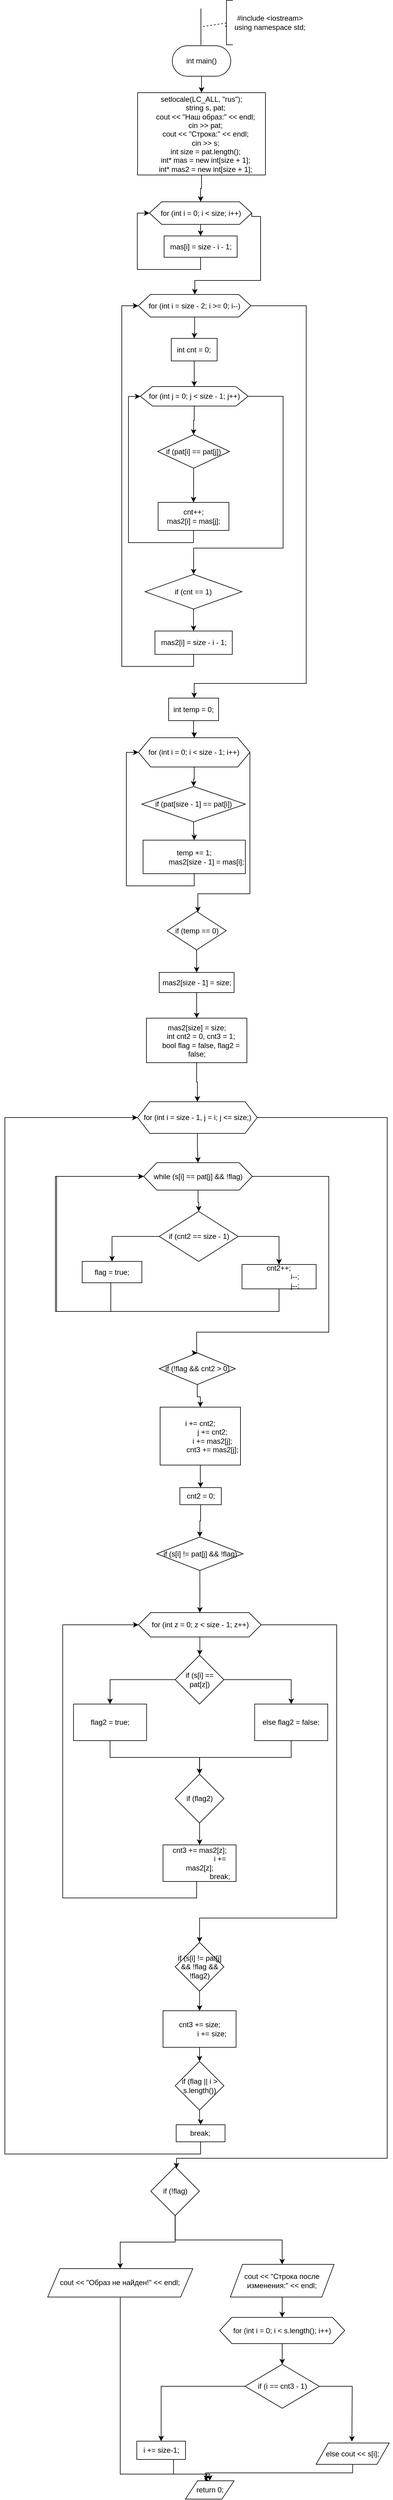 <mxfile version="17.5.0" type="device"><diagram id="gFrYTt7PwSTtcCjBM46l" name="Page-1"><mxGraphModel dx="2114" dy="2765" grid="0" gridSize="10" guides="1" tooltips="1" connect="1" arrows="1" fold="1" page="0" pageScale="1" pageWidth="827" pageHeight="1169" math="0" shadow="0"><root><mxCell id="0"/><mxCell id="1" parent="0"/><mxCell id="abS8wTG-2X0JZCJYj4Lv-2" value="" style="endArrow=none;html=1;rounded=0;entryX=0.5;entryY=0;entryDx=0;entryDy=0;" edge="1" parent="1"><mxGeometry width="50" height="50" relative="1" as="geometry"><mxPoint x="474" y="-1347" as="sourcePoint"/><mxPoint x="474" y="-1287" as="targetPoint"/></mxGeometry></mxCell><mxCell id="abS8wTG-2X0JZCJYj4Lv-3" value="" style="endArrow=none;dashed=1;html=1;rounded=0;startArrow=none;" edge="1" parent="1" source="abS8wTG-2X0JZCJYj4Lv-4"><mxGeometry width="50" height="50" relative="1" as="geometry"><mxPoint x="514" y="-1317" as="sourcePoint"/><mxPoint x="474" y="-1317" as="targetPoint"/></mxGeometry></mxCell><mxCell id="abS8wTG-2X0JZCJYj4Lv-5" value="&lt;div&gt;#include &amp;lt;iostream&amp;gt;&lt;/div&gt;&lt;div&gt;&lt;span&gt;using namespace std;&lt;/span&gt;&lt;br&gt;&lt;/div&gt;" style="text;html=1;align=center;verticalAlign=middle;resizable=0;points=[];autosize=1;strokeColor=none;fillColor=none;" vertex="1" parent="1"><mxGeometry x="523" y="-1340" width="127" height="32" as="geometry"/></mxCell><mxCell id="abS8wTG-2X0JZCJYj4Lv-6" style="edgeStyle=orthogonalEdgeStyle;rounded=0;orthogonalLoop=1;jettySize=auto;html=1;exitX=0.5;exitY=1;exitDx=0;exitDy=0;entryX=0.5;entryY=0;entryDx=0;entryDy=0;" edge="1" parent="1" source="abS8wTG-2X0JZCJYj4Lv-7" target="abS8wTG-2X0JZCJYj4Lv-128"><mxGeometry relative="1" as="geometry"><mxPoint x="475" y="-1206.5" as="targetPoint"/></mxGeometry></mxCell><mxCell id="abS8wTG-2X0JZCJYj4Lv-7" value="int main()" style="rounded=1;whiteSpace=wrap;html=1;arcSize=50;" vertex="1" parent="1"><mxGeometry x="427" y="-1286" width="96" height="50" as="geometry"/></mxCell><mxCell id="abS8wTG-2X0JZCJYj4Lv-4" value="" style="shape=partialRectangle;whiteSpace=wrap;html=1;bottom=1;right=1;left=1;top=0;fillColor=none;routingCenterX=-0.5;rotation=90;" vertex="1" parent="1"><mxGeometry x="484.5" y="-1329" width="73" height="10" as="geometry"/></mxCell><mxCell id="abS8wTG-2X0JZCJYj4Lv-58" value="" style="endArrow=none;dashed=1;html=1;rounded=0;" edge="1" parent="1" target="abS8wTG-2X0JZCJYj4Lv-4"><mxGeometry width="50" height="50" relative="1" as="geometry"><mxPoint x="514" y="-1317" as="sourcePoint"/><mxPoint x="474" y="-1317" as="targetPoint"/></mxGeometry></mxCell><mxCell id="abS8wTG-2X0JZCJYj4Lv-129" style="edgeStyle=orthogonalEdgeStyle;rounded=0;orthogonalLoop=1;jettySize=auto;html=1;exitX=0.5;exitY=1;exitDx=0;exitDy=0;" edge="1" parent="1" source="abS8wTG-2X0JZCJYj4Lv-128" target="abS8wTG-2X0JZCJYj4Lv-130"><mxGeometry relative="1" as="geometry"><mxPoint x="463.667" y="-1031.333" as="targetPoint"/></mxGeometry></mxCell><mxCell id="abS8wTG-2X0JZCJYj4Lv-128" value="&lt;div&gt;setlocale(LC_ALL, &quot;rus&quot;);&lt;/div&gt;&lt;div&gt;&amp;nbsp; &amp;nbsp; string s, pat;&lt;/div&gt;&lt;div&gt;&amp;nbsp; &amp;nbsp; cout &amp;lt;&amp;lt; &quot;Наш образ:&quot; &amp;lt;&amp;lt; endl;&lt;/div&gt;&lt;div&gt;&amp;nbsp; &amp;nbsp; cin &amp;gt;&amp;gt; pat;&lt;/div&gt;&lt;div&gt;&amp;nbsp; &amp;nbsp; cout &amp;lt;&amp;lt; &quot;Строка:&quot; &amp;lt;&amp;lt; endl;&lt;/div&gt;&lt;div&gt;&amp;nbsp; &amp;nbsp; cin &amp;gt;&amp;gt; s;&lt;/div&gt;&lt;div&gt;&amp;nbsp; &amp;nbsp; int size = pat.length();&lt;/div&gt;&lt;div&gt;&amp;nbsp; &amp;nbsp; int* mas = new int[size + 1];&lt;/div&gt;&lt;div&gt;&amp;nbsp; &amp;nbsp; int* mas2 = new int[size + 1];&lt;/div&gt;" style="rounded=0;whiteSpace=wrap;html=1;" vertex="1" parent="1"><mxGeometry x="370" y="-1209" width="210" height="135" as="geometry"/></mxCell><mxCell id="abS8wTG-2X0JZCJYj4Lv-131" style="edgeStyle=orthogonalEdgeStyle;rounded=0;orthogonalLoop=1;jettySize=auto;html=1;exitX=0.5;exitY=1;exitDx=0;exitDy=0;" edge="1" parent="1" source="abS8wTG-2X0JZCJYj4Lv-130" target="abS8wTG-2X0JZCJYj4Lv-132"><mxGeometry relative="1" as="geometry"><mxPoint x="458.667" y="-914.667" as="targetPoint"/></mxGeometry></mxCell><mxCell id="abS8wTG-2X0JZCJYj4Lv-134" style="edgeStyle=orthogonalEdgeStyle;rounded=0;orthogonalLoop=1;jettySize=auto;html=1;exitX=1;exitY=0.5;exitDx=0;exitDy=0;" edge="1" parent="1" source="abS8wTG-2X0JZCJYj4Lv-130" target="abS8wTG-2X0JZCJYj4Lv-135"><mxGeometry relative="1" as="geometry"><mxPoint x="463.667" y="-666.333" as="targetPoint"/><Array as="points"><mxPoint x="558" y="-1006"/><mxPoint x="572" y="-1006"/><mxPoint x="572" y="-901"/><mxPoint x="464" y="-901"/></Array></mxGeometry></mxCell><mxCell id="abS8wTG-2X0JZCJYj4Lv-130" value="for (int i = 0; i &amp;lt; size; i++)" style="shape=hexagon;perimeter=hexagonPerimeter2;whiteSpace=wrap;html=1;fixedSize=1;" vertex="1" parent="1"><mxGeometry x="389.5" y="-1030" width="168" height="37" as="geometry"/></mxCell><mxCell id="abS8wTG-2X0JZCJYj4Lv-133" style="edgeStyle=orthogonalEdgeStyle;rounded=0;orthogonalLoop=1;jettySize=auto;html=1;exitX=0.5;exitY=1;exitDx=0;exitDy=0;entryX=0;entryY=0.5;entryDx=0;entryDy=0;" edge="1" parent="1" source="abS8wTG-2X0JZCJYj4Lv-132" target="abS8wTG-2X0JZCJYj4Lv-130"><mxGeometry relative="1" as="geometry"/></mxCell><mxCell id="abS8wTG-2X0JZCJYj4Lv-132" value="mas[i] = size - i - 1;" style="rounded=0;whiteSpace=wrap;html=1;" vertex="1" parent="1"><mxGeometry x="413.5" y="-974" width="120" height="35" as="geometry"/></mxCell><mxCell id="abS8wTG-2X0JZCJYj4Lv-136" style="edgeStyle=orthogonalEdgeStyle;rounded=0;orthogonalLoop=1;jettySize=auto;html=1;exitX=0.5;exitY=1;exitDx=0;exitDy=0;" edge="1" parent="1" source="abS8wTG-2X0JZCJYj4Lv-135" target="abS8wTG-2X0JZCJYj4Lv-137"><mxGeometry relative="1" as="geometry"><mxPoint x="463.667" y="-571.333" as="targetPoint"/></mxGeometry></mxCell><mxCell id="abS8wTG-2X0JZCJYj4Lv-148" style="edgeStyle=orthogonalEdgeStyle;rounded=0;orthogonalLoop=1;jettySize=auto;html=1;exitX=1;exitY=0.5;exitDx=0;exitDy=0;" edge="1" parent="1" source="abS8wTG-2X0JZCJYj4Lv-135" target="abS8wTG-2X0JZCJYj4Lv-149"><mxGeometry relative="1" as="geometry"><mxPoint x="462" y="55.333" as="targetPoint"/><Array as="points"><mxPoint x="647" y="-859"/><mxPoint x="647" y="-240"/><mxPoint x="463" y="-240"/></Array></mxGeometry></mxCell><mxCell id="abS8wTG-2X0JZCJYj4Lv-135" value="for (int i = size - 2; i &gt;= 0; i--)" style="shape=hexagon;perimeter=hexagonPerimeter2;whiteSpace=wrap;html=1;fixedSize=1;" vertex="1" parent="1"><mxGeometry x="371.16" y="-878" width="185.01" height="37" as="geometry"/></mxCell><mxCell id="abS8wTG-2X0JZCJYj4Lv-138" style="edgeStyle=orthogonalEdgeStyle;rounded=0;orthogonalLoop=1;jettySize=auto;html=1;exitX=0.5;exitY=1;exitDx=0;exitDy=0;" edge="1" parent="1" source="abS8wTG-2X0JZCJYj4Lv-137" target="abS8wTG-2X0JZCJYj4Lv-139"><mxGeometry relative="1" as="geometry"><mxPoint x="463.667" y="-484.667" as="targetPoint"/></mxGeometry></mxCell><mxCell id="abS8wTG-2X0JZCJYj4Lv-137" value="int cnt = 0;" style="rounded=0;whiteSpace=wrap;html=1;" vertex="1" parent="1"><mxGeometry x="425.34" y="-806" width="75.33" height="37" as="geometry"/></mxCell><mxCell id="abS8wTG-2X0JZCJYj4Lv-140" style="edgeStyle=orthogonalEdgeStyle;rounded=0;orthogonalLoop=1;jettySize=auto;html=1;exitX=0.5;exitY=1;exitDx=0;exitDy=0;" edge="1" parent="1" source="abS8wTG-2X0JZCJYj4Lv-139" target="abS8wTG-2X0JZCJYj4Lv-141"><mxGeometry relative="1" as="geometry"><mxPoint x="463.667" y="-338" as="targetPoint"/></mxGeometry></mxCell><mxCell id="abS8wTG-2X0JZCJYj4Lv-145" style="edgeStyle=orthogonalEdgeStyle;rounded=0;orthogonalLoop=1;jettySize=auto;html=1;exitX=1;exitY=0.5;exitDx=0;exitDy=0;" edge="1" parent="1" source="abS8wTG-2X0JZCJYj4Lv-139" target="abS8wTG-2X0JZCJYj4Lv-146"><mxGeometry relative="1" as="geometry"><mxPoint x="462" y="-133" as="targetPoint"/><Array as="points"><mxPoint x="609" y="-711"/><mxPoint x="609" y="-462"/><mxPoint x="462" y="-462"/></Array></mxGeometry></mxCell><mxCell id="abS8wTG-2X0JZCJYj4Lv-139" value="for (int j = 0; j &lt; size - 1; j++)" style="shape=hexagon;perimeter=hexagonPerimeter2;whiteSpace=wrap;html=1;fixedSize=1;" vertex="1" parent="1"><mxGeometry x="374.5" y="-727" width="177.01" height="32" as="geometry"/></mxCell><mxCell id="abS8wTG-2X0JZCJYj4Lv-142" style="edgeStyle=orthogonalEdgeStyle;rounded=0;orthogonalLoop=1;jettySize=auto;html=1;exitX=0.5;exitY=1;exitDx=0;exitDy=0;" edge="1" parent="1" source="abS8wTG-2X0JZCJYj4Lv-141" target="abS8wTG-2X0JZCJYj4Lv-143"><mxGeometry relative="1" as="geometry"><mxPoint x="463.667" y="-236.333" as="targetPoint"/></mxGeometry></mxCell><mxCell id="abS8wTG-2X0JZCJYj4Lv-141" value="if (pat[i] == pat[j])" style="rhombus;whiteSpace=wrap;html=1;" vertex="1" parent="1"><mxGeometry x="402.99" y="-648" width="118.01" height="55" as="geometry"/></mxCell><mxCell id="abS8wTG-2X0JZCJYj4Lv-144" style="edgeStyle=orthogonalEdgeStyle;rounded=0;orthogonalLoop=1;jettySize=auto;html=1;exitX=0.5;exitY=1;exitDx=0;exitDy=0;entryX=0;entryY=0.508;entryDx=0;entryDy=0;entryPerimeter=0;" edge="1" parent="1" source="abS8wTG-2X0JZCJYj4Lv-143" target="abS8wTG-2X0JZCJYj4Lv-139"><mxGeometry relative="1" as="geometry"><Array as="points"><mxPoint x="462" y="-471"/><mxPoint x="355" y="-471"/><mxPoint x="355" y="-711"/></Array></mxGeometry></mxCell><mxCell id="abS8wTG-2X0JZCJYj4Lv-143" value="cnt++;&lt;br&gt;mas2[i] = mas[j];" style="rounded=0;whiteSpace=wrap;html=1;" vertex="1" parent="1"><mxGeometry x="403.67" y="-537" width="116.33" height="46" as="geometry"/></mxCell><mxCell id="abS8wTG-2X0JZCJYj4Lv-229" style="edgeStyle=orthogonalEdgeStyle;rounded=0;orthogonalLoop=1;jettySize=auto;html=1;exitX=0.5;exitY=1;exitDx=0;exitDy=0;" edge="1" parent="1" source="abS8wTG-2X0JZCJYj4Lv-146" target="abS8wTG-2X0JZCJYj4Lv-230"><mxGeometry relative="1" as="geometry"><mxPoint x="462" y="-324.667" as="targetPoint"/></mxGeometry></mxCell><mxCell id="abS8wTG-2X0JZCJYj4Lv-146" value="if (cnt == 1)" style="rhombus;whiteSpace=wrap;html=1;" vertex="1" parent="1"><mxGeometry x="382.21" y="-419" width="159.25" height="57" as="geometry"/></mxCell><mxCell id="abS8wTG-2X0JZCJYj4Lv-150" style="edgeStyle=orthogonalEdgeStyle;rounded=0;orthogonalLoop=1;jettySize=auto;html=1;exitX=0.5;exitY=1;exitDx=0;exitDy=0;" edge="1" parent="1" source="abS8wTG-2X0JZCJYj4Lv-149" target="abS8wTG-2X0JZCJYj4Lv-151"><mxGeometry relative="1" as="geometry"><mxPoint x="470.333" y="238.667" as="targetPoint"/></mxGeometry></mxCell><mxCell id="abS8wTG-2X0JZCJYj4Lv-149" value="int temp = 0;" style="rounded=0;whiteSpace=wrap;html=1;" vertex="1" parent="1"><mxGeometry x="421" y="-216" width="82" height="37" as="geometry"/></mxCell><mxCell id="abS8wTG-2X0JZCJYj4Lv-152" style="edgeStyle=orthogonalEdgeStyle;rounded=0;orthogonalLoop=1;jettySize=auto;html=1;exitX=0.5;exitY=1;exitDx=0;exitDy=0;" edge="1" parent="1" source="abS8wTG-2X0JZCJYj4Lv-151" target="abS8wTG-2X0JZCJYj4Lv-153"><mxGeometry relative="1" as="geometry"><mxPoint x="453.667" y="342" as="targetPoint"/></mxGeometry></mxCell><mxCell id="abS8wTG-2X0JZCJYj4Lv-157" style="edgeStyle=orthogonalEdgeStyle;rounded=0;orthogonalLoop=1;jettySize=auto;html=1;exitX=1;exitY=0.5;exitDx=0;exitDy=0;" edge="1" parent="1" source="abS8wTG-2X0JZCJYj4Lv-151" target="abS8wTG-2X0JZCJYj4Lv-158"><mxGeometry relative="1" as="geometry"><mxPoint x="468.667" y="582" as="targetPoint"/><Array as="points"><mxPoint x="555" y="105"/><mxPoint x="469" y="105"/></Array></mxGeometry></mxCell><mxCell id="abS8wTG-2X0JZCJYj4Lv-151" value="for (int i = 0; i &lt; size - 1; i++)" style="shape=hexagon;perimeter=hexagonPerimeter2;whiteSpace=wrap;html=1;fixedSize=1;" vertex="1" parent="1"><mxGeometry x="371.48" y="-151" width="183.01" height="48" as="geometry"/></mxCell><mxCell id="abS8wTG-2X0JZCJYj4Lv-154" style="edgeStyle=orthogonalEdgeStyle;rounded=0;orthogonalLoop=1;jettySize=auto;html=1;exitX=0.5;exitY=1;exitDx=0;exitDy=0;" edge="1" parent="1" source="abS8wTG-2X0JZCJYj4Lv-153" target="abS8wTG-2X0JZCJYj4Lv-155"><mxGeometry relative="1" as="geometry"><mxPoint x="463.667" y="450.333" as="targetPoint"/></mxGeometry></mxCell><mxCell id="abS8wTG-2X0JZCJYj4Lv-153" value="if (pat[size - 1] == pat[i])" style="rhombus;whiteSpace=wrap;html=1;" vertex="1" parent="1"><mxGeometry x="377" y="-71" width="170" height="58" as="geometry"/></mxCell><mxCell id="abS8wTG-2X0JZCJYj4Lv-156" style="edgeStyle=orthogonalEdgeStyle;rounded=0;orthogonalLoop=1;jettySize=auto;html=1;exitX=0.5;exitY=1;exitDx=0;exitDy=0;entryX=0;entryY=0.5;entryDx=0;entryDy=0;" edge="1" parent="1" source="abS8wTG-2X0JZCJYj4Lv-155" target="abS8wTG-2X0JZCJYj4Lv-151"><mxGeometry relative="1" as="geometry"/></mxCell><mxCell id="abS8wTG-2X0JZCJYj4Lv-155" value="temp += 1;&#10;            mas2[size - 1] = mas[i];" style="rounded=0;whiteSpace=wrap;html=1;" vertex="1" parent="1"><mxGeometry x="378.98" y="17" width="168" height="55" as="geometry"/></mxCell><mxCell id="abS8wTG-2X0JZCJYj4Lv-159" style="edgeStyle=orthogonalEdgeStyle;rounded=0;orthogonalLoop=1;jettySize=auto;html=1;exitX=0.5;exitY=1;exitDx=0;exitDy=0;" edge="1" parent="1" source="abS8wTG-2X0JZCJYj4Lv-158" target="abS8wTG-2X0JZCJYj4Lv-160"><mxGeometry relative="1" as="geometry"><mxPoint x="467" y="708.667" as="targetPoint"/></mxGeometry></mxCell><mxCell id="abS8wTG-2X0JZCJYj4Lv-158" value="if (temp == 0)" style="rhombus;whiteSpace=wrap;html=1;" vertex="1" parent="1"><mxGeometry x="418.5" y="134" width="97" height="63" as="geometry"/></mxCell><mxCell id="abS8wTG-2X0JZCJYj4Lv-161" style="edgeStyle=orthogonalEdgeStyle;rounded=0;orthogonalLoop=1;jettySize=auto;html=1;exitX=0.5;exitY=1;exitDx=0;exitDy=0;" edge="1" parent="1" source="abS8wTG-2X0JZCJYj4Lv-160" target="abS8wTG-2X0JZCJYj4Lv-162"><mxGeometry relative="1" as="geometry"><mxPoint x="467" y="822" as="targetPoint"/></mxGeometry></mxCell><mxCell id="abS8wTG-2X0JZCJYj4Lv-160" value="mas2[size - 1] = size;" style="rounded=0;whiteSpace=wrap;html=1;" vertex="1" parent="1"><mxGeometry x="405.5" y="234" width="123" height="33" as="geometry"/></mxCell><mxCell id="abS8wTG-2X0JZCJYj4Lv-163" style="edgeStyle=orthogonalEdgeStyle;rounded=0;orthogonalLoop=1;jettySize=auto;html=1;exitX=0.5;exitY=1;exitDx=0;exitDy=0;" edge="1" parent="1" source="abS8wTG-2X0JZCJYj4Lv-162" target="abS8wTG-2X0JZCJYj4Lv-164"><mxGeometry relative="1" as="geometry"><mxPoint x="467" y="917" as="targetPoint"/></mxGeometry></mxCell><mxCell id="abS8wTG-2X0JZCJYj4Lv-162" value="mas2[size] = size;&#10;    int cnt2 = 0, cnt3 = 1;&#10;    bool flag = false, flag2 = false;" style="rounded=0;whiteSpace=wrap;html=1;" vertex="1" parent="1"><mxGeometry x="384.5" y="309" width="165" height="73" as="geometry"/></mxCell><mxCell id="abS8wTG-2X0JZCJYj4Lv-165" style="edgeStyle=orthogonalEdgeStyle;rounded=0;orthogonalLoop=1;jettySize=auto;html=1;exitX=0.5;exitY=1;exitDx=0;exitDy=0;" edge="1" parent="1" source="abS8wTG-2X0JZCJYj4Lv-164" target="abS8wTG-2X0JZCJYj4Lv-166"><mxGeometry relative="1" as="geometry"><mxPoint x="467" y="1087" as="targetPoint"/></mxGeometry></mxCell><mxCell id="abS8wTG-2X0JZCJYj4Lv-209" style="edgeStyle=orthogonalEdgeStyle;rounded=0;orthogonalLoop=1;jettySize=auto;html=1;exitX=1;exitY=0.5;exitDx=0;exitDy=0;" edge="1" parent="1" source="abS8wTG-2X0JZCJYj4Lv-164" target="abS8wTG-2X0JZCJYj4Lv-210"><mxGeometry relative="1" as="geometry"><mxPoint x="433.667" y="3240.333" as="targetPoint"/><Array as="points"><mxPoint x="780" y="472"/><mxPoint x="780" y="2179"/><mxPoint x="434" y="2179"/></Array></mxGeometry></mxCell><mxCell id="abS8wTG-2X0JZCJYj4Lv-164" value="for (int i = size - 1, j = i; j &lt;= size;)" style="shape=hexagon;perimeter=hexagonPerimeter2;whiteSpace=wrap;html=1;fixedSize=1;" vertex="1" parent="1"><mxGeometry x="370" y="446" width="196.5" height="52" as="geometry"/></mxCell><mxCell id="abS8wTG-2X0JZCJYj4Lv-167" style="edgeStyle=orthogonalEdgeStyle;rounded=0;orthogonalLoop=1;jettySize=auto;html=1;exitX=0.5;exitY=1;exitDx=0;exitDy=0;" edge="1" parent="1" source="abS8wTG-2X0JZCJYj4Lv-166" target="abS8wTG-2X0JZCJYj4Lv-168"><mxGeometry relative="1" as="geometry"><mxPoint x="467" y="1263.667" as="targetPoint"/></mxGeometry></mxCell><mxCell id="abS8wTG-2X0JZCJYj4Lv-187" style="edgeStyle=orthogonalEdgeStyle;rounded=0;orthogonalLoop=1;jettySize=auto;html=1;exitX=1;exitY=0.5;exitDx=0;exitDy=0;entryX=0.5;entryY=0;entryDx=0;entryDy=0;" edge="1" parent="1" source="abS8wTG-2X0JZCJYj4Lv-166" target="abS8wTG-2X0JZCJYj4Lv-173"><mxGeometry relative="1" as="geometry"><Array as="points"><mxPoint x="684" y="569"/><mxPoint x="684" y="824"/><mxPoint x="467" y="824"/></Array></mxGeometry></mxCell><mxCell id="abS8wTG-2X0JZCJYj4Lv-166" value="while (s[i] == pat[j] &amp;&amp; !flag)" style="shape=hexagon;perimeter=hexagonPerimeter2;whiteSpace=wrap;html=1;fixedSize=1;size=21.667;" vertex="1" parent="1"><mxGeometry x="380" y="546" width="178.5" height="45" as="geometry"/></mxCell><mxCell id="abS8wTG-2X0JZCJYj4Lv-171" style="edgeStyle=orthogonalEdgeStyle;rounded=0;orthogonalLoop=1;jettySize=auto;html=1;exitX=1;exitY=0.5;exitDx=0;exitDy=0;entryX=0.5;entryY=0;entryDx=0;entryDy=0;" edge="1" parent="1" source="abS8wTG-2X0JZCJYj4Lv-168" target="abS8wTG-2X0JZCJYj4Lv-169"><mxGeometry relative="1" as="geometry"/></mxCell><mxCell id="abS8wTG-2X0JZCJYj4Lv-172" style="edgeStyle=orthogonalEdgeStyle;rounded=0;orthogonalLoop=1;jettySize=auto;html=1;exitX=0;exitY=0.5;exitDx=0;exitDy=0;entryX=0.5;entryY=0;entryDx=0;entryDy=0;" edge="1" parent="1" source="abS8wTG-2X0JZCJYj4Lv-168" target="abS8wTG-2X0JZCJYj4Lv-170"><mxGeometry relative="1" as="geometry"/></mxCell><mxCell id="abS8wTG-2X0JZCJYj4Lv-168" value="if (cnt2 == size - 1)" style="rhombus;whiteSpace=wrap;html=1;" vertex="1" parent="1"><mxGeometry x="405.5" y="626" width="129.75" height="82" as="geometry"/></mxCell><mxCell id="abS8wTG-2X0JZCJYj4Lv-185" style="edgeStyle=orthogonalEdgeStyle;rounded=0;orthogonalLoop=1;jettySize=auto;html=1;exitX=0.5;exitY=1;exitDx=0;exitDy=0;entryX=0;entryY=0.5;entryDx=0;entryDy=0;" edge="1" parent="1" source="abS8wTG-2X0JZCJYj4Lv-169" target="abS8wTG-2X0JZCJYj4Lv-166"><mxGeometry relative="1" as="geometry"><Array as="points"><mxPoint x="602" y="790"/><mxPoint x="235" y="790"/><mxPoint x="235" y="569"/></Array></mxGeometry></mxCell><mxCell id="abS8wTG-2X0JZCJYj4Lv-169" value="cnt2++;&#10;                i--;&#10;                j--;" style="rounded=0;whiteSpace=wrap;html=1;" vertex="1" parent="1"><mxGeometry x="541.46" y="713" width="121.75" height="40" as="geometry"/></mxCell><mxCell id="abS8wTG-2X0JZCJYj4Lv-186" style="edgeStyle=orthogonalEdgeStyle;rounded=0;orthogonalLoop=1;jettySize=auto;html=1;exitX=0.5;exitY=1;exitDx=0;exitDy=0;entryX=0;entryY=0.5;entryDx=0;entryDy=0;" edge="1" parent="1" source="abS8wTG-2X0JZCJYj4Lv-170" target="abS8wTG-2X0JZCJYj4Lv-166"><mxGeometry relative="1" as="geometry"><Array as="points"><mxPoint x="326" y="743"/><mxPoint x="326" y="790"/><mxPoint x="237" y="790"/><mxPoint x="237" y="569"/></Array></mxGeometry></mxCell><mxCell id="abS8wTG-2X0JZCJYj4Lv-170" value="flag = true;" style="rounded=0;whiteSpace=wrap;html=1;" vertex="1" parent="1"><mxGeometry x="279" y="708" width="98" height="35" as="geometry"/></mxCell><mxCell id="abS8wTG-2X0JZCJYj4Lv-176" style="edgeStyle=orthogonalEdgeStyle;rounded=0;orthogonalLoop=1;jettySize=auto;html=1;exitX=0.5;exitY=1;exitDx=0;exitDy=0;" edge="1" parent="1" source="abS8wTG-2X0JZCJYj4Lv-173" target="abS8wTG-2X0JZCJYj4Lv-177"><mxGeometry relative="1" as="geometry"><mxPoint x="467" y="1555.333" as="targetPoint"/></mxGeometry></mxCell><mxCell id="abS8wTG-2X0JZCJYj4Lv-173" value="if (!flag &amp;&amp; cnt2 &gt; 0)" style="rhombus;whiteSpace=wrap;html=1;" vertex="1" parent="1"><mxGeometry x="405.5" y="858" width="125" height="52" as="geometry"/></mxCell><mxCell id="abS8wTG-2X0JZCJYj4Lv-178" style="edgeStyle=orthogonalEdgeStyle;rounded=0;orthogonalLoop=1;jettySize=auto;html=1;exitX=0.5;exitY=1;exitDx=0;exitDy=0;" edge="1" parent="1" source="abS8wTG-2X0JZCJYj4Lv-177" target="abS8wTG-2X0JZCJYj4Lv-179"><mxGeometry relative="1" as="geometry"><mxPoint x="467" y="1640.333" as="targetPoint"/></mxGeometry></mxCell><mxCell id="abS8wTG-2X0JZCJYj4Lv-177" value="i += cnt2;&#10;            j += cnt2;&#10;            i += mas2[j];&#10;            cnt3 += mas2[j];" style="rounded=0;whiteSpace=wrap;html=1;" vertex="1" parent="1"><mxGeometry x="407" y="947" width="132" height="95" as="geometry"/></mxCell><mxCell id="abS8wTG-2X0JZCJYj4Lv-232" style="edgeStyle=orthogonalEdgeStyle;rounded=0;orthogonalLoop=1;jettySize=auto;html=1;exitX=0.5;exitY=1;exitDx=0;exitDy=0;entryX=0.5;entryY=0;entryDx=0;entryDy=0;" edge="1" parent="1" source="abS8wTG-2X0JZCJYj4Lv-179" target="abS8wTG-2X0JZCJYj4Lv-181"><mxGeometry relative="1" as="geometry"/></mxCell><mxCell id="abS8wTG-2X0JZCJYj4Lv-179" value="cnt2 = 0;" style="rounded=0;whiteSpace=wrap;html=1;" vertex="1" parent="1"><mxGeometry x="439.5" y="1079" width="68" height="28" as="geometry"/></mxCell><mxCell id="abS8wTG-2X0JZCJYj4Lv-182" style="edgeStyle=orthogonalEdgeStyle;rounded=0;orthogonalLoop=1;jettySize=auto;html=1;exitX=0.5;exitY=1;exitDx=0;exitDy=0;" edge="1" parent="1" source="abS8wTG-2X0JZCJYj4Lv-181" target="abS8wTG-2X0JZCJYj4Lv-183"><mxGeometry relative="1" as="geometry"><mxPoint x="467" y="1867" as="targetPoint"/></mxGeometry></mxCell><mxCell id="abS8wTG-2X0JZCJYj4Lv-181" value="if (s[i] != pat[j] &amp;&amp; !flag)" style="rhombus;whiteSpace=wrap;html=1;" vertex="1" parent="1"><mxGeometry x="401.5" y="1160" width="141.5" height="55" as="geometry"/></mxCell><mxCell id="abS8wTG-2X0JZCJYj4Lv-184" style="edgeStyle=orthogonalEdgeStyle;rounded=0;orthogonalLoop=1;jettySize=auto;html=1;exitX=0.5;exitY=1;exitDx=0;exitDy=0;" edge="1" parent="1" source="abS8wTG-2X0JZCJYj4Lv-183" target="abS8wTG-2X0JZCJYj4Lv-188"><mxGeometry relative="1" as="geometry"><mxPoint x="472" y="2022" as="targetPoint"/></mxGeometry></mxCell><mxCell id="abS8wTG-2X0JZCJYj4Lv-202" style="edgeStyle=orthogonalEdgeStyle;rounded=0;orthogonalLoop=1;jettySize=auto;html=1;exitX=1;exitY=0.5;exitDx=0;exitDy=0;entryX=0.5;entryY=0;entryDx=0;entryDy=0;" edge="1" parent="1" source="abS8wTG-2X0JZCJYj4Lv-183" target="abS8wTG-2X0JZCJYj4Lv-199"><mxGeometry relative="1" as="geometry"><Array as="points"><mxPoint x="697" y="1304"/><mxPoint x="697" y="1785"/><mxPoint x="472" y="1785"/></Array></mxGeometry></mxCell><mxCell id="abS8wTG-2X0JZCJYj4Lv-183" value="for (int z = 0; z &lt; size - 1; z++)" style="shape=hexagon;perimeter=hexagonPerimeter2;whiteSpace=wrap;html=1;fixedSize=1;" vertex="1" parent="1"><mxGeometry x="371.5" y="1284" width="201.5" height="40" as="geometry"/></mxCell><mxCell id="abS8wTG-2X0JZCJYj4Lv-191" style="edgeStyle=orthogonalEdgeStyle;rounded=0;orthogonalLoop=1;jettySize=auto;html=1;exitX=0;exitY=0.5;exitDx=0;exitDy=0;entryX=0.5;entryY=0;entryDx=0;entryDy=0;" edge="1" parent="1" source="abS8wTG-2X0JZCJYj4Lv-188" target="abS8wTG-2X0JZCJYj4Lv-190"><mxGeometry relative="1" as="geometry"/></mxCell><mxCell id="abS8wTG-2X0JZCJYj4Lv-192" style="edgeStyle=orthogonalEdgeStyle;rounded=0;orthogonalLoop=1;jettySize=auto;html=1;exitX=1;exitY=0.5;exitDx=0;exitDy=0;entryX=0.5;entryY=0;entryDx=0;entryDy=0;" edge="1" parent="1" source="abS8wTG-2X0JZCJYj4Lv-188" target="abS8wTG-2X0JZCJYj4Lv-189"><mxGeometry relative="1" as="geometry"/></mxCell><mxCell id="abS8wTG-2X0JZCJYj4Lv-188" value="if (s[i] == pat[z])" style="rhombus;whiteSpace=wrap;html=1;" vertex="1" parent="1"><mxGeometry x="431.75" y="1354" width="80" height="80" as="geometry"/></mxCell><mxCell id="abS8wTG-2X0JZCJYj4Lv-195" style="edgeStyle=orthogonalEdgeStyle;rounded=0;orthogonalLoop=1;jettySize=auto;html=1;exitX=0.5;exitY=1;exitDx=0;exitDy=0;entryX=0.5;entryY=0;entryDx=0;entryDy=0;" edge="1" parent="1" source="abS8wTG-2X0JZCJYj4Lv-189" target="abS8wTG-2X0JZCJYj4Lv-193"><mxGeometry relative="1" as="geometry"/></mxCell><mxCell id="abS8wTG-2X0JZCJYj4Lv-189" value="else flag2 = false;" style="rounded=0;whiteSpace=wrap;html=1;" vertex="1" parent="1"><mxGeometry x="562.25" y="1434" width="120" height="60" as="geometry"/></mxCell><mxCell id="abS8wTG-2X0JZCJYj4Lv-194" style="edgeStyle=orthogonalEdgeStyle;rounded=0;orthogonalLoop=1;jettySize=auto;html=1;exitX=0.5;exitY=1;exitDx=0;exitDy=0;entryX=0.5;entryY=0;entryDx=0;entryDy=0;" edge="1" parent="1" source="abS8wTG-2X0JZCJYj4Lv-190" target="abS8wTG-2X0JZCJYj4Lv-193"><mxGeometry relative="1" as="geometry"/></mxCell><mxCell id="abS8wTG-2X0JZCJYj4Lv-190" value="flag2 = true;" style="rounded=0;whiteSpace=wrap;html=1;" vertex="1" parent="1"><mxGeometry x="264.75" y="1434" width="120" height="60" as="geometry"/></mxCell><mxCell id="abS8wTG-2X0JZCJYj4Lv-197" style="edgeStyle=orthogonalEdgeStyle;rounded=0;orthogonalLoop=1;jettySize=auto;html=1;exitX=0.5;exitY=1;exitDx=0;exitDy=0;" edge="1" parent="1" source="abS8wTG-2X0JZCJYj4Lv-193" target="abS8wTG-2X0JZCJYj4Lv-196"><mxGeometry relative="1" as="geometry"/></mxCell><mxCell id="abS8wTG-2X0JZCJYj4Lv-193" value="if (flag2)" style="rhombus;whiteSpace=wrap;html=1;" vertex="1" parent="1"><mxGeometry x="431.75" y="1549" width="80" height="80" as="geometry"/></mxCell><mxCell id="abS8wTG-2X0JZCJYj4Lv-198" style="edgeStyle=orthogonalEdgeStyle;rounded=0;orthogonalLoop=1;jettySize=auto;html=1;exitX=0.5;exitY=1;exitDx=0;exitDy=0;entryX=0;entryY=0.5;entryDx=0;entryDy=0;" edge="1" parent="1" source="abS8wTG-2X0JZCJYj4Lv-196" target="abS8wTG-2X0JZCJYj4Lv-183"><mxGeometry relative="1" as="geometry"><Array as="points"><mxPoint x="467" y="1725"/><mxPoint x="467" y="1752"/><mxPoint x="247" y="1752"/><mxPoint x="247" y="1304"/></Array></mxGeometry></mxCell><mxCell id="abS8wTG-2X0JZCJYj4Lv-196" value="cnt3 += mas2[z];&#10;                    i += mas2[z];&#10;                    break;" style="rounded=0;whiteSpace=wrap;html=1;" vertex="1" parent="1"><mxGeometry x="411.75" y="1665" width="120" height="60" as="geometry"/></mxCell><mxCell id="abS8wTG-2X0JZCJYj4Lv-204" style="edgeStyle=orthogonalEdgeStyle;rounded=0;orthogonalLoop=1;jettySize=auto;html=1;exitX=0.5;exitY=1;exitDx=0;exitDy=0;" edge="1" parent="1" source="abS8wTG-2X0JZCJYj4Lv-199" target="abS8wTG-2X0JZCJYj4Lv-203"><mxGeometry relative="1" as="geometry"/></mxCell><mxCell id="abS8wTG-2X0JZCJYj4Lv-199" value="if (s[i] != pat[j] &amp;&amp; !flag &amp;&amp; !flag2)" style="rhombus;whiteSpace=wrap;html=1;" vertex="1" parent="1"><mxGeometry x="431.75" y="1825" width="80" height="80" as="geometry"/></mxCell><mxCell id="abS8wTG-2X0JZCJYj4Lv-206" style="edgeStyle=orthogonalEdgeStyle;rounded=0;orthogonalLoop=1;jettySize=auto;html=1;exitX=0.5;exitY=1;exitDx=0;exitDy=0;" edge="1" parent="1" source="abS8wTG-2X0JZCJYj4Lv-200" target="abS8wTG-2X0JZCJYj4Lv-207"><mxGeometry relative="1" as="geometry"><mxPoint x="437.427" y="2252" as="targetPoint"/></mxGeometry></mxCell><mxCell id="abS8wTG-2X0JZCJYj4Lv-200" value="if (flag || i &gt; s.length())" style="rhombus;whiteSpace=wrap;html=1;" vertex="1" parent="1"><mxGeometry x="431.75" y="2020" width="80" height="80" as="geometry"/></mxCell><mxCell id="abS8wTG-2X0JZCJYj4Lv-205" style="edgeStyle=orthogonalEdgeStyle;rounded=0;orthogonalLoop=1;jettySize=auto;html=1;exitX=0.5;exitY=1;exitDx=0;exitDy=0;entryX=0.5;entryY=0;entryDx=0;entryDy=0;" edge="1" parent="1" source="abS8wTG-2X0JZCJYj4Lv-203" target="abS8wTG-2X0JZCJYj4Lv-200"><mxGeometry relative="1" as="geometry"/></mxCell><mxCell id="abS8wTG-2X0JZCJYj4Lv-203" value="cnt3 += size;&#10;            i += size;" style="rounded=0;whiteSpace=wrap;html=1;" vertex="1" parent="1"><mxGeometry x="411.75" y="1937" width="120" height="60" as="geometry"/></mxCell><mxCell id="abS8wTG-2X0JZCJYj4Lv-208" style="edgeStyle=orthogonalEdgeStyle;rounded=0;orthogonalLoop=1;jettySize=auto;html=1;exitX=0.5;exitY=1;exitDx=0;exitDy=0;entryX=0;entryY=0.5;entryDx=0;entryDy=0;" edge="1" parent="1" source="abS8wTG-2X0JZCJYj4Lv-207" target="abS8wTG-2X0JZCJYj4Lv-164"><mxGeometry relative="1" as="geometry"><Array as="points"><mxPoint x="474" y="2172"/><mxPoint x="152" y="2172"/><mxPoint x="152" y="472"/></Array></mxGeometry></mxCell><mxCell id="abS8wTG-2X0JZCJYj4Lv-207" value="break;" style="rounded=0;whiteSpace=wrap;html=1;" vertex="1" parent="1"><mxGeometry x="433.38" y="2124" width="80.24" height="28" as="geometry"/></mxCell><mxCell id="abS8wTG-2X0JZCJYj4Lv-211" style="edgeStyle=orthogonalEdgeStyle;rounded=0;orthogonalLoop=1;jettySize=auto;html=1;exitX=0.5;exitY=1;exitDx=0;exitDy=0;" edge="1" parent="1" source="abS8wTG-2X0JZCJYj4Lv-210" target="abS8wTG-2X0JZCJYj4Lv-212"><mxGeometry relative="1" as="geometry"><mxPoint x="282.337" y="2376.667" as="targetPoint"/></mxGeometry></mxCell><mxCell id="abS8wTG-2X0JZCJYj4Lv-213" style="edgeStyle=orthogonalEdgeStyle;rounded=0;orthogonalLoop=1;jettySize=auto;html=1;exitX=0.5;exitY=1;exitDx=0;exitDy=0;" edge="1" parent="1" source="abS8wTG-2X0JZCJYj4Lv-210" target="abS8wTG-2X0JZCJYj4Lv-214"><mxGeometry relative="1" as="geometry"><mxPoint x="525.67" y="2346.667" as="targetPoint"/></mxGeometry></mxCell><mxCell id="abS8wTG-2X0JZCJYj4Lv-210" value="if (!flag)" style="rhombus;whiteSpace=wrap;html=1;" vertex="1" parent="1"><mxGeometry x="391.667" y="2193.003" width="80" height="80" as="geometry"/></mxCell><mxCell id="abS8wTG-2X0JZCJYj4Lv-228" style="edgeStyle=orthogonalEdgeStyle;rounded=0;orthogonalLoop=1;jettySize=auto;html=1;exitX=0.5;exitY=1;exitDx=0;exitDy=0;entryX=0.5;entryY=0;entryDx=0;entryDy=0;" edge="1" parent="1" source="abS8wTG-2X0JZCJYj4Lv-212" target="abS8wTG-2X0JZCJYj4Lv-225"><mxGeometry relative="1" as="geometry"><Array as="points"><mxPoint x="342" y="2697"/><mxPoint x="489" y="2697"/></Array></mxGeometry></mxCell><mxCell id="abS8wTG-2X0JZCJYj4Lv-212" value="cout &amp;lt;&amp;lt; &quot;Образ не найден!&quot; &amp;lt;&amp;lt; endl;" style="shape=parallelogram;perimeter=parallelogramPerimeter;whiteSpace=wrap;html=1;fixedSize=1;" vertex="1" parent="1"><mxGeometry x="222.34" y="2360" width="238.33" height="46.67" as="geometry"/></mxCell><mxCell id="abS8wTG-2X0JZCJYj4Lv-215" style="edgeStyle=orthogonalEdgeStyle;rounded=0;orthogonalLoop=1;jettySize=auto;html=1;exitX=0.5;exitY=1;exitDx=0;exitDy=0;" edge="1" parent="1" source="abS8wTG-2X0JZCJYj4Lv-214" target="abS8wTG-2X0JZCJYj4Lv-216"><mxGeometry relative="1" as="geometry"><mxPoint x="594.003" y="2465" as="targetPoint"/></mxGeometry></mxCell><mxCell id="abS8wTG-2X0JZCJYj4Lv-214" value="cout &amp;lt;&amp;lt; &quot;Строка после изменения:&quot; &amp;lt;&amp;lt; endl;" style="shape=parallelogram;perimeter=parallelogramPerimeter;whiteSpace=wrap;html=1;fixedSize=1;" vertex="1" parent="1"><mxGeometry x="522.34" y="2353" width="170.33" height="53.67" as="geometry"/></mxCell><mxCell id="abS8wTG-2X0JZCJYj4Lv-220" style="edgeStyle=orthogonalEdgeStyle;rounded=0;orthogonalLoop=1;jettySize=auto;html=1;exitX=0.5;exitY=1;exitDx=0;exitDy=0;entryX=0.5;entryY=0;entryDx=0;entryDy=0;" edge="1" parent="1" source="abS8wTG-2X0JZCJYj4Lv-216" target="abS8wTG-2X0JZCJYj4Lv-219"><mxGeometry relative="1" as="geometry"/></mxCell><mxCell id="abS8wTG-2X0JZCJYj4Lv-216" value="for (int i = 0; i &amp;lt; s.length(); i++)" style="shape=hexagon;perimeter=hexagonPerimeter2;whiteSpace=wrap;html=1;fixedSize=1;" vertex="1" parent="1"><mxGeometry x="504.83" y="2440" width="205.34" height="43" as="geometry"/></mxCell><mxCell id="abS8wTG-2X0JZCJYj4Lv-223" style="edgeStyle=orthogonalEdgeStyle;rounded=0;orthogonalLoop=1;jettySize=auto;html=1;exitX=0;exitY=0.5;exitDx=0;exitDy=0;entryX=0.5;entryY=0;entryDx=0;entryDy=0;" edge="1" parent="1" source="abS8wTG-2X0JZCJYj4Lv-219" target="abS8wTG-2X0JZCJYj4Lv-221"><mxGeometry relative="1" as="geometry"/></mxCell><mxCell id="abS8wTG-2X0JZCJYj4Lv-234" style="edgeStyle=orthogonalEdgeStyle;rounded=0;orthogonalLoop=1;jettySize=auto;html=1;exitX=1;exitY=0.5;exitDx=0;exitDy=0;" edge="1" parent="1" source="abS8wTG-2X0JZCJYj4Lv-219"><mxGeometry relative="1" as="geometry"><mxPoint x="722" y="2643.667" as="targetPoint"/></mxGeometry></mxCell><mxCell id="abS8wTG-2X0JZCJYj4Lv-219" value="if (i == cnt3 - 1)" style="rhombus;whiteSpace=wrap;html=1;" vertex="1" parent="1"><mxGeometry x="546.51" y="2517" width="122" height="72" as="geometry"/></mxCell><mxCell id="abS8wTG-2X0JZCJYj4Lv-226" style="edgeStyle=orthogonalEdgeStyle;rounded=0;orthogonalLoop=1;jettySize=auto;html=1;exitX=0.5;exitY=1;exitDx=0;exitDy=0;" edge="1" parent="1" source="abS8wTG-2X0JZCJYj4Lv-221" target="abS8wTG-2X0JZCJYj4Lv-225"><mxGeometry relative="1" as="geometry"><Array as="points"><mxPoint x="429" y="2673"/><mxPoint x="429" y="2697"/><mxPoint x="483" y="2697"/></Array></mxGeometry></mxCell><mxCell id="abS8wTG-2X0JZCJYj4Lv-221" value="i += size-1;" style="rounded=0;whiteSpace=wrap;html=1;" vertex="1" parent="1"><mxGeometry x="368.67" y="2643" width="80" height="30" as="geometry"/></mxCell><mxCell id="abS8wTG-2X0JZCJYj4Lv-236" style="edgeStyle=orthogonalEdgeStyle;rounded=0;orthogonalLoop=1;jettySize=auto;html=1;exitX=0.5;exitY=1;exitDx=0;exitDy=0;entryX=0.5;entryY=0;entryDx=0;entryDy=0;" edge="1" parent="1" source="abS8wTG-2X0JZCJYj4Lv-222" target="abS8wTG-2X0JZCJYj4Lv-225"><mxGeometry relative="1" as="geometry"><Array as="points"><mxPoint x="723" y="2695"/><mxPoint x="482" y="2695"/><mxPoint x="482" y="2708"/></Array></mxGeometry></mxCell><mxCell id="abS8wTG-2X0JZCJYj4Lv-222" value="else cout &amp;lt;&amp;lt; s[i];" style="shape=parallelogram;perimeter=parallelogramPerimeter;whiteSpace=wrap;html=1;fixedSize=1;" vertex="1" parent="1"><mxGeometry x="663.21" y="2646" width="120" height="35" as="geometry"/></mxCell><mxCell id="abS8wTG-2X0JZCJYj4Lv-225" value="return 0;" style="shape=parallelogram;perimeter=parallelogramPerimeter;whiteSpace=wrap;html=1;fixedSize=1;" vertex="1" parent="1"><mxGeometry x="448.5" y="2708" width="80" height="30" as="geometry"/></mxCell><mxCell id="abS8wTG-2X0JZCJYj4Lv-231" style="edgeStyle=orthogonalEdgeStyle;rounded=0;orthogonalLoop=1;jettySize=auto;html=1;exitX=0.5;exitY=1;exitDx=0;exitDy=0;entryX=0;entryY=0.5;entryDx=0;entryDy=0;" edge="1" parent="1" source="abS8wTG-2X0JZCJYj4Lv-230" target="abS8wTG-2X0JZCJYj4Lv-135"><mxGeometry relative="1" as="geometry"><Array as="points"><mxPoint x="462" y="-268"/><mxPoint x="344" y="-268"/><mxPoint x="344" y="-859"/></Array></mxGeometry></mxCell><mxCell id="abS8wTG-2X0JZCJYj4Lv-230" value="&#10;&#10;&lt;span style=&quot;color: rgb(0, 0, 0); font-family: helvetica; font-size: 12px; font-style: normal; font-weight: 400; letter-spacing: normal; text-align: center; text-indent: 0px; text-transform: none; word-spacing: 0px; background-color: rgb(255, 255, 255); display: inline; float: none;&quot;&gt;mas2[i] = size - i - 1;&lt;/span&gt;&#10;&#10;" style="rounded=0;whiteSpace=wrap;html=1;" vertex="1" parent="1"><mxGeometry x="398.5" y="-326" width="127" height="38.33" as="geometry"/></mxCell></root></mxGraphModel></diagram></mxfile>